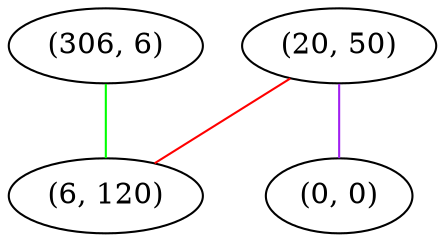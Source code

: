 graph "" {
"(20, 50)";
"(306, 6)";
"(6, 120)";
"(0, 0)";
"(20, 50)" -- "(0, 0)"  [color=purple, key=0, weight=4];
"(20, 50)" -- "(6, 120)"  [color=red, key=0, weight=1];
"(306, 6)" -- "(6, 120)"  [color=green, key=0, weight=2];
}
